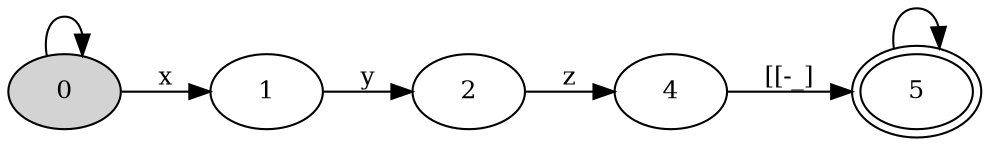 digraph "SFA" {
rankdir=LR;

//Initial state
node [style = filled, shape = ellipse, peripheries = 1, fillcolor = "#d3d3d3ff", fontsize = 12]
0

//Final states
node [style = filled, shape = ellipse, peripheries = 2, fillcolor = white, fontsize = 12]
5

//Other states
node [style = filled, shape = ellipse, peripheries = 1, fillcolor = white, fontsize = 12]
1
2
4

//Transitions
0 -> 1 [label = "x", fontsize = 12 ];
0 -> 0 [label = "", fontsize = 12 ];
1 -> 2 [label = "y", fontsize = 12 ];
2 -> 4 [label = "z", fontsize = 12 ];
4 -> 5 [label = "[[-_]", fontsize = 12 ];
5 -> 5 [label = "", fontsize = 12 ];
}
